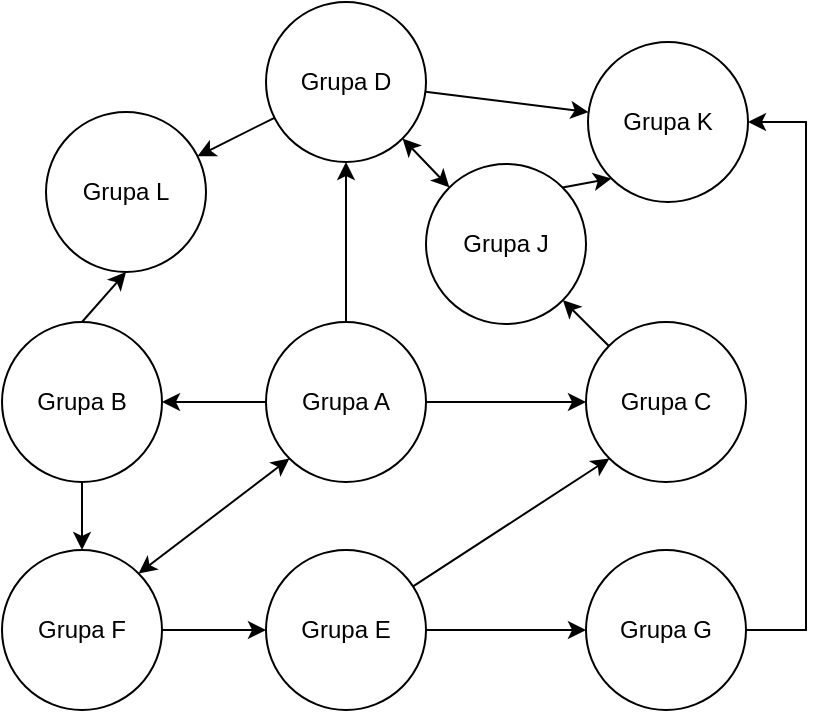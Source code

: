 <mxfile version="22.1.18" type="device">
  <diagram name="Strona-1" id="_BS4LXXWyODXk0yvLRSh">
    <mxGraphModel dx="1992" dy="1245" grid="1" gridSize="10" guides="1" tooltips="1" connect="1" arrows="1" fold="1" page="1" pageScale="1" pageWidth="827" pageHeight="1169" math="0" shadow="0">
      <root>
        <mxCell id="0" />
        <mxCell id="1" parent="0" />
        <mxCell id="BPh6uh8wZ8IUuQiX9wFe-3" value="" style="rounded=0;orthogonalLoop=1;jettySize=auto;html=1;entryX=0;entryY=1;entryDx=0;entryDy=0;" edge="1" parent="1" source="BPh6uh8wZ8IUuQiX9wFe-1" target="BPh6uh8wZ8IUuQiX9wFe-6">
          <mxGeometry relative="1" as="geometry">
            <mxPoint x="410" y="520" as="targetPoint" />
          </mxGeometry>
        </mxCell>
        <mxCell id="BPh6uh8wZ8IUuQiX9wFe-14" value="" style="edgeStyle=orthogonalEdgeStyle;rounded=0;orthogonalLoop=1;jettySize=auto;html=1;" edge="1" parent="1" source="BPh6uh8wZ8IUuQiX9wFe-1" target="BPh6uh8wZ8IUuQiX9wFe-13">
          <mxGeometry relative="1" as="geometry" />
        </mxCell>
        <mxCell id="BPh6uh8wZ8IUuQiX9wFe-1" value="Grupa E" style="ellipse;whiteSpace=wrap;html=1;aspect=fixed;" vertex="1" parent="1">
          <mxGeometry x="370" y="544" width="80" height="80" as="geometry" />
        </mxCell>
        <mxCell id="BPh6uh8wZ8IUuQiX9wFe-5" value="" style="edgeStyle=orthogonalEdgeStyle;rounded=0;orthogonalLoop=1;jettySize=auto;html=1;" edge="1" parent="1" source="BPh6uh8wZ8IUuQiX9wFe-2" target="BPh6uh8wZ8IUuQiX9wFe-4">
          <mxGeometry relative="1" as="geometry" />
        </mxCell>
        <mxCell id="BPh6uh8wZ8IUuQiX9wFe-7" value="" style="edgeStyle=orthogonalEdgeStyle;rounded=0;orthogonalLoop=1;jettySize=auto;html=1;" edge="1" parent="1" source="BPh6uh8wZ8IUuQiX9wFe-2" target="BPh6uh8wZ8IUuQiX9wFe-6">
          <mxGeometry relative="1" as="geometry" />
        </mxCell>
        <mxCell id="BPh6uh8wZ8IUuQiX9wFe-9" value="" style="edgeStyle=orthogonalEdgeStyle;rounded=0;orthogonalLoop=1;jettySize=auto;html=1;" edge="1" parent="1" source="BPh6uh8wZ8IUuQiX9wFe-2" target="BPh6uh8wZ8IUuQiX9wFe-8">
          <mxGeometry relative="1" as="geometry" />
        </mxCell>
        <mxCell id="BPh6uh8wZ8IUuQiX9wFe-2" value="Grupa A" style="ellipse;whiteSpace=wrap;html=1;aspect=fixed;" vertex="1" parent="1">
          <mxGeometry x="370" y="430" width="80" height="80" as="geometry" />
        </mxCell>
        <mxCell id="BPh6uh8wZ8IUuQiX9wFe-20" value="" style="rounded=0;orthogonalLoop=1;jettySize=auto;html=1;" edge="1" parent="1" source="BPh6uh8wZ8IUuQiX9wFe-4" target="BPh6uh8wZ8IUuQiX9wFe-19">
          <mxGeometry relative="1" as="geometry" />
        </mxCell>
        <mxCell id="BPh6uh8wZ8IUuQiX9wFe-22" value="" style="rounded=0;orthogonalLoop=1;jettySize=auto;html=1;" edge="1" parent="1" source="BPh6uh8wZ8IUuQiX9wFe-4" target="BPh6uh8wZ8IUuQiX9wFe-21">
          <mxGeometry relative="1" as="geometry" />
        </mxCell>
        <mxCell id="BPh6uh8wZ8IUuQiX9wFe-4" value="Grupa D" style="ellipse;whiteSpace=wrap;html=1;aspect=fixed;" vertex="1" parent="1">
          <mxGeometry x="370" y="270" width="80" height="80" as="geometry" />
        </mxCell>
        <mxCell id="BPh6uh8wZ8IUuQiX9wFe-18" value="" style="rounded=0;orthogonalLoop=1;jettySize=auto;html=1;" edge="1" parent="1" source="BPh6uh8wZ8IUuQiX9wFe-6" target="BPh6uh8wZ8IUuQiX9wFe-17">
          <mxGeometry relative="1" as="geometry" />
        </mxCell>
        <mxCell id="BPh6uh8wZ8IUuQiX9wFe-6" value="Grupa C" style="ellipse;whiteSpace=wrap;html=1;aspect=fixed;" vertex="1" parent="1">
          <mxGeometry x="530" y="430" width="80" height="80" as="geometry" />
        </mxCell>
        <mxCell id="BPh6uh8wZ8IUuQiX9wFe-11" value="" style="edgeStyle=orthogonalEdgeStyle;rounded=0;orthogonalLoop=1;jettySize=auto;html=1;" edge="1" parent="1" source="BPh6uh8wZ8IUuQiX9wFe-8" target="BPh6uh8wZ8IUuQiX9wFe-10">
          <mxGeometry relative="1" as="geometry" />
        </mxCell>
        <mxCell id="BPh6uh8wZ8IUuQiX9wFe-30" style="rounded=0;orthogonalLoop=1;jettySize=auto;html=1;exitX=0.5;exitY=0;exitDx=0;exitDy=0;entryX=0.5;entryY=1;entryDx=0;entryDy=0;" edge="1" parent="1" source="BPh6uh8wZ8IUuQiX9wFe-8" target="BPh6uh8wZ8IUuQiX9wFe-21">
          <mxGeometry relative="1" as="geometry" />
        </mxCell>
        <mxCell id="BPh6uh8wZ8IUuQiX9wFe-8" value="Grupa B" style="ellipse;whiteSpace=wrap;html=1;aspect=fixed;" vertex="1" parent="1">
          <mxGeometry x="238" y="430" width="80" height="80" as="geometry" />
        </mxCell>
        <mxCell id="BPh6uh8wZ8IUuQiX9wFe-12" value="" style="edgeStyle=orthogonalEdgeStyle;rounded=0;orthogonalLoop=1;jettySize=auto;html=1;" edge="1" parent="1" source="BPh6uh8wZ8IUuQiX9wFe-10" target="BPh6uh8wZ8IUuQiX9wFe-1">
          <mxGeometry relative="1" as="geometry" />
        </mxCell>
        <mxCell id="BPh6uh8wZ8IUuQiX9wFe-10" value="Grupa F" style="ellipse;whiteSpace=wrap;html=1;aspect=fixed;" vertex="1" parent="1">
          <mxGeometry x="238" y="544" width="80" height="80" as="geometry" />
        </mxCell>
        <mxCell id="BPh6uh8wZ8IUuQiX9wFe-13" value="Grupa G" style="ellipse;whiteSpace=wrap;html=1;aspect=fixed;" vertex="1" parent="1">
          <mxGeometry x="530" y="544" width="80" height="80" as="geometry" />
        </mxCell>
        <mxCell id="BPh6uh8wZ8IUuQiX9wFe-27" style="rounded=0;orthogonalLoop=1;jettySize=auto;html=1;exitX=1;exitY=0;exitDx=0;exitDy=0;entryX=0;entryY=1;entryDx=0;entryDy=0;" edge="1" parent="1" source="BPh6uh8wZ8IUuQiX9wFe-17" target="BPh6uh8wZ8IUuQiX9wFe-19">
          <mxGeometry relative="1" as="geometry" />
        </mxCell>
        <mxCell id="BPh6uh8wZ8IUuQiX9wFe-17" value="Grupa J" style="ellipse;whiteSpace=wrap;html=1;aspect=fixed;" vertex="1" parent="1">
          <mxGeometry x="450" y="351" width="80" height="80" as="geometry" />
        </mxCell>
        <mxCell id="BPh6uh8wZ8IUuQiX9wFe-19" value="Grupa K" style="ellipse;whiteSpace=wrap;html=1;aspect=fixed;" vertex="1" parent="1">
          <mxGeometry x="531" y="290" width="80" height="80" as="geometry" />
        </mxCell>
        <mxCell id="BPh6uh8wZ8IUuQiX9wFe-21" value="Grupa L" style="ellipse;whiteSpace=wrap;html=1;aspect=fixed;" vertex="1" parent="1">
          <mxGeometry x="260" y="325" width="80" height="80" as="geometry" />
        </mxCell>
        <mxCell id="BPh6uh8wZ8IUuQiX9wFe-25" value="" style="endArrow=classic;html=1;rounded=0;entryX=1;entryY=0.5;entryDx=0;entryDy=0;exitX=1;exitY=0.5;exitDx=0;exitDy=0;edgeStyle=orthogonalEdgeStyle;" edge="1" parent="1" source="BPh6uh8wZ8IUuQiX9wFe-13" target="BPh6uh8wZ8IUuQiX9wFe-19">
          <mxGeometry width="50" height="50" relative="1" as="geometry">
            <mxPoint x="690" y="210" as="sourcePoint" />
            <mxPoint x="440" y="610" as="targetPoint" />
            <Array as="points">
              <mxPoint x="640" y="584" />
              <mxPoint x="640" y="330" />
            </Array>
          </mxGeometry>
        </mxCell>
        <mxCell id="BPh6uh8wZ8IUuQiX9wFe-26" value="" style="endArrow=classic;html=1;rounded=0;entryX=1;entryY=0;entryDx=0;entryDy=0;exitX=0;exitY=1;exitDx=0;exitDy=0;startArrow=classic;startFill=1;" edge="1" parent="1" source="BPh6uh8wZ8IUuQiX9wFe-2" target="BPh6uh8wZ8IUuQiX9wFe-10">
          <mxGeometry width="50" height="50" relative="1" as="geometry">
            <mxPoint x="300" y="760" as="sourcePoint" />
            <mxPoint x="350" y="710" as="targetPoint" />
          </mxGeometry>
        </mxCell>
        <mxCell id="BPh6uh8wZ8IUuQiX9wFe-29" value="" style="endArrow=classic;html=1;rounded=0;entryX=0;entryY=0;entryDx=0;entryDy=0;exitX=1;exitY=1;exitDx=0;exitDy=0;startArrow=classic;startFill=1;" edge="1" parent="1" source="BPh6uh8wZ8IUuQiX9wFe-4" target="BPh6uh8wZ8IUuQiX9wFe-17">
          <mxGeometry width="50" height="50" relative="1" as="geometry">
            <mxPoint x="390" y="660" as="sourcePoint" />
            <mxPoint x="440" y="610" as="targetPoint" />
          </mxGeometry>
        </mxCell>
      </root>
    </mxGraphModel>
  </diagram>
</mxfile>
